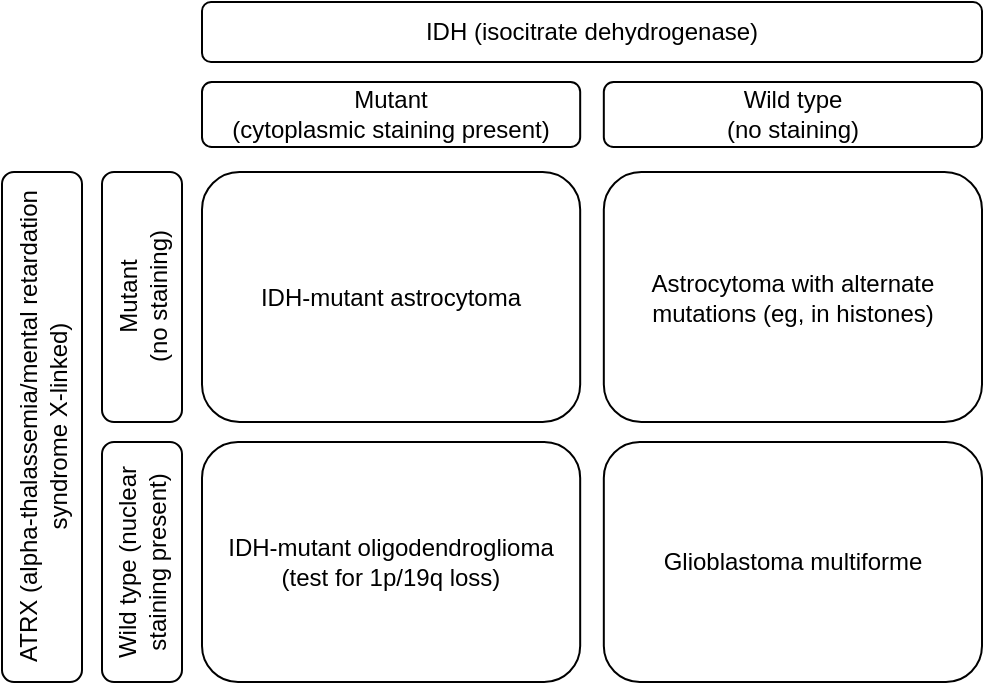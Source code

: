 <mxfile version="20.2.7" type="github">
  <diagram id="vwa7bD_7T1ZnTMRtppo8" name="Page-1">
    <mxGraphModel dx="868" dy="474" grid="1" gridSize="10" guides="1" tooltips="1" connect="1" arrows="1" fold="1" page="1" pageScale="1" pageWidth="850" pageHeight="1100" math="0" shadow="0">
      <root>
        <mxCell id="0" />
        <mxCell id="1" parent="0" />
        <mxCell id="bmbeiZKuWXw20TROkamt-16" value="IDH (isocitrate dehydrogenase)" style="rounded=1;whiteSpace=wrap;html=1;" vertex="1" parent="1">
          <mxGeometry x="200" y="120" width="390" height="30" as="geometry" />
        </mxCell>
        <mxCell id="bmbeiZKuWXw20TROkamt-17" value="&lt;div&gt;Mutant&lt;/div&gt;&lt;div&gt;(cytoplasmic staining present)&lt;br&gt;&lt;/div&gt;" style="rounded=1;whiteSpace=wrap;html=1;" vertex="1" parent="1">
          <mxGeometry x="200" y="160" width="189.09" height="32.5" as="geometry" />
        </mxCell>
        <mxCell id="bmbeiZKuWXw20TROkamt-18" value="&lt;div&gt;Wild type&lt;/div&gt;&lt;div&gt;(no staining)&lt;/div&gt;" style="rounded=1;whiteSpace=wrap;html=1;" vertex="1" parent="1">
          <mxGeometry x="400.91" y="160" width="189.09" height="32.5" as="geometry" />
        </mxCell>
        <mxCell id="bmbeiZKuWXw20TROkamt-19" value="IDH-mutant astrocytoma" style="rounded=1;whiteSpace=wrap;html=1;" vertex="1" parent="1">
          <mxGeometry x="200" y="205" width="189.09" height="125" as="geometry" />
        </mxCell>
        <mxCell id="bmbeiZKuWXw20TROkamt-21" value="Astrocytoma with alternate mutations (eg, in histones)" style="rounded=1;whiteSpace=wrap;html=1;" vertex="1" parent="1">
          <mxGeometry x="400.91" y="205" width="189.09" height="125" as="geometry" />
        </mxCell>
        <mxCell id="bmbeiZKuWXw20TROkamt-23" value="&lt;div&gt;Mutant&lt;/div&gt;&lt;div&gt;(no staining)&lt;/div&gt;" style="rounded=1;whiteSpace=wrap;html=1;horizontal=0;" vertex="1" parent="1">
          <mxGeometry x="150" y="205" width="40" height="125" as="geometry" />
        </mxCell>
        <mxCell id="bmbeiZKuWXw20TROkamt-24" value="Wild type (nuclear staining present)" style="rounded=1;whiteSpace=wrap;html=1;horizontal=0;" vertex="1" parent="1">
          <mxGeometry x="150" y="340" width="40" height="120" as="geometry" />
        </mxCell>
        <mxCell id="bmbeiZKuWXw20TROkamt-25" value="&lt;div&gt;IDH-mutant oligodendroglioma&lt;/div&gt;&lt;div&gt;(test for 1p/19q loss)&lt;br&gt;&lt;/div&gt;" style="rounded=1;whiteSpace=wrap;html=1;" vertex="1" parent="1">
          <mxGeometry x="200" y="340" width="189.09" height="120" as="geometry" />
        </mxCell>
        <mxCell id="bmbeiZKuWXw20TROkamt-26" value="Glioblastoma multiforme" style="rounded=1;whiteSpace=wrap;html=1;" vertex="1" parent="1">
          <mxGeometry x="400.91" y="340" width="189.09" height="120" as="geometry" />
        </mxCell>
        <mxCell id="bmbeiZKuWXw20TROkamt-27" value="&lt;div&gt;ATRX (alpha-thalassemia/mental retardation syndrome X-linked)&lt;br&gt;&lt;/div&gt;" style="rounded=1;whiteSpace=wrap;html=1;horizontal=0;" vertex="1" parent="1">
          <mxGeometry x="100" y="205" width="40" height="255.0" as="geometry" />
        </mxCell>
      </root>
    </mxGraphModel>
  </diagram>
</mxfile>
